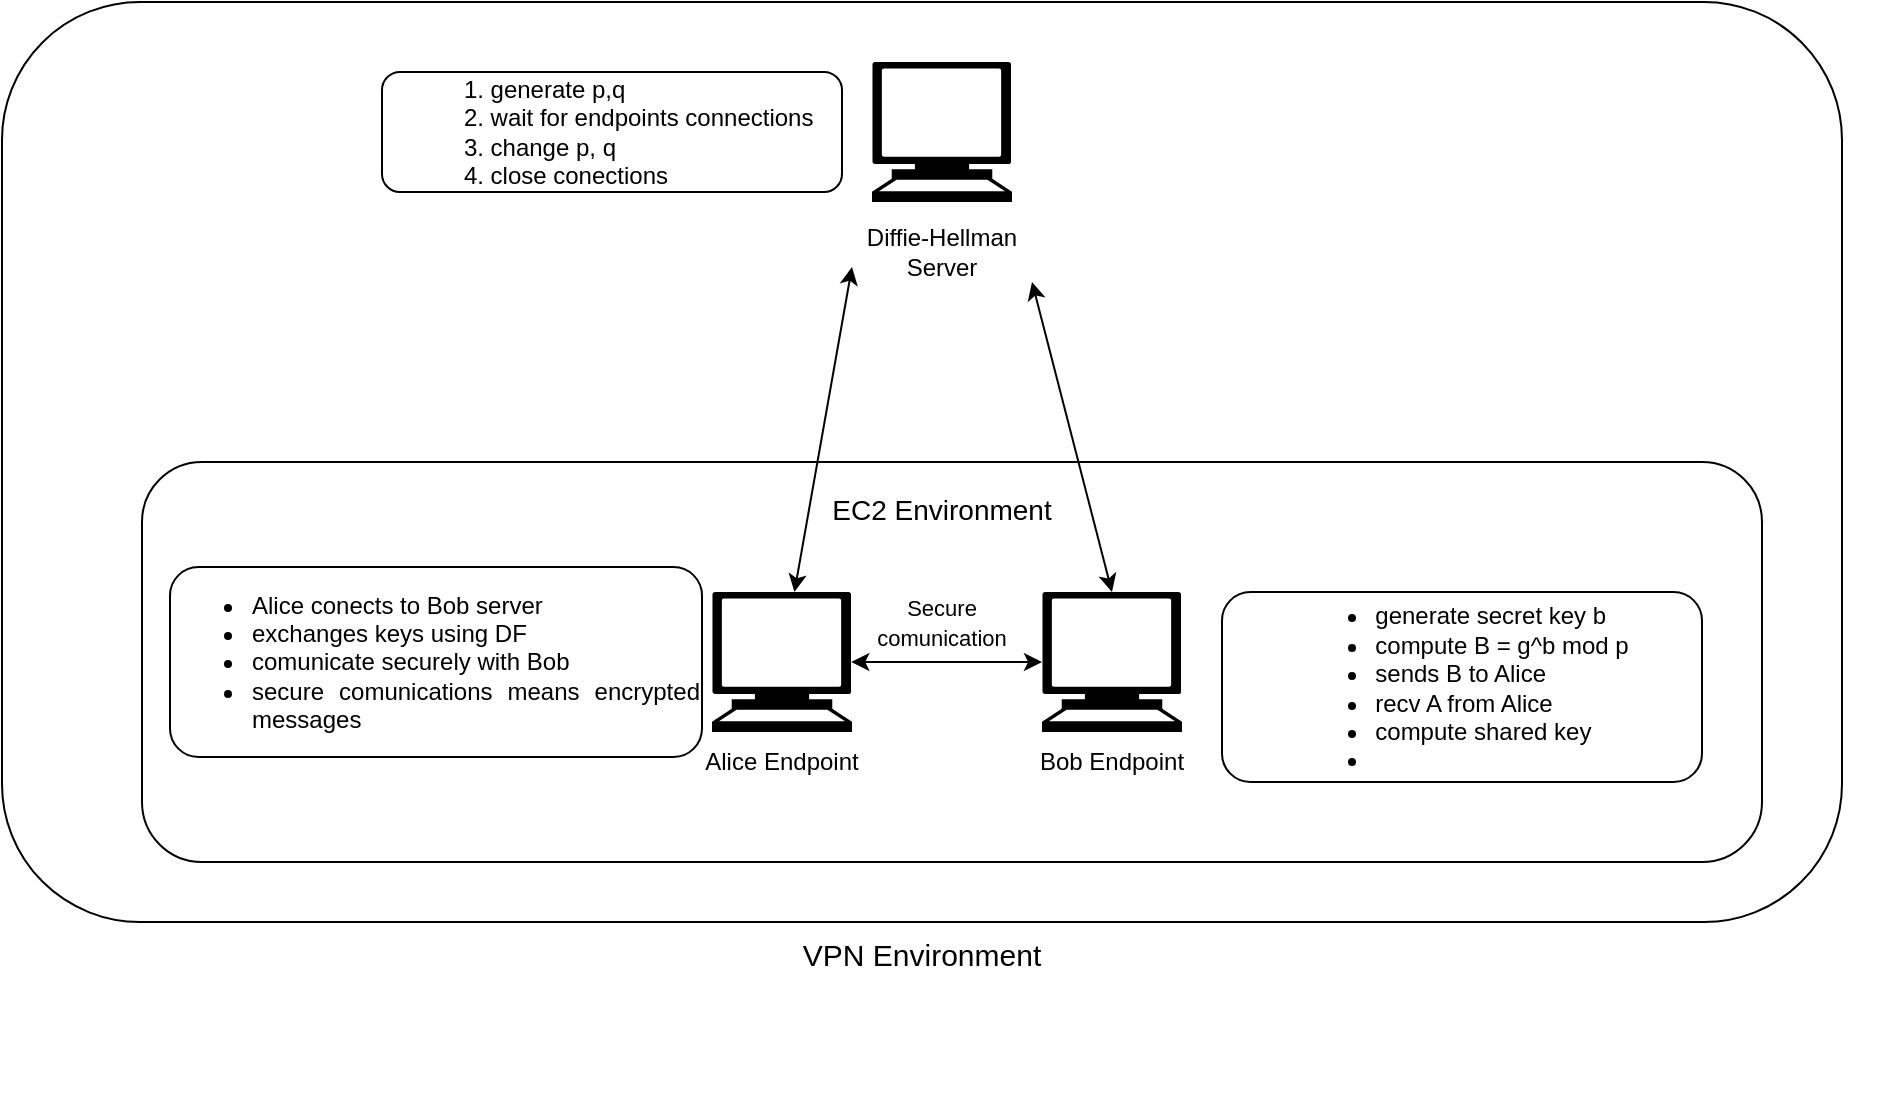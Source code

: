 <mxfile version="24.4.6" type="device">
  <diagram name="Pagină-1" id="LONzBZQj4pi9Eozu-RzO">
    <mxGraphModel dx="1493" dy="809" grid="1" gridSize="10" guides="1" tooltips="1" connect="1" arrows="1" fold="1" page="1" pageScale="1" pageWidth="827" pageHeight="1169" math="0" shadow="0">
      <root>
        <mxCell id="0" />
        <mxCell id="1" parent="0" />
        <mxCell id="dQhIs027J35jETpGOHtC-5" value="s" style="group" vertex="1" connectable="0" parent="1">
          <mxGeometry x="210" y="80" width="940" height="550" as="geometry" />
        </mxCell>
        <mxCell id="dQhIs027J35jETpGOHtC-1" value="" style="rounded=1;whiteSpace=wrap;html=1;" vertex="1" parent="dQhIs027J35jETpGOHtC-5">
          <mxGeometry width="920" height="460" as="geometry" />
        </mxCell>
        <mxCell id="dQhIs027J35jETpGOHtC-2" value="&lt;font style=&quot;font-size: 15px;&quot;&gt;VPN Environment&lt;/font&gt;" style="text;html=1;align=center;verticalAlign=middle;whiteSpace=wrap;rounded=0;" vertex="1" parent="dQhIs027J35jETpGOHtC-5">
          <mxGeometry x="330" y="459.999" width="260" height="31.731" as="geometry" />
        </mxCell>
        <mxCell id="dQhIs027J35jETpGOHtC-6" value="" style="shape=mxgraph.signs.tech.computer;html=1;pointerEvents=1;fillColor=#000000;strokeColor=none;verticalLabelPosition=bottom;verticalAlign=top;align=center;" vertex="1" parent="dQhIs027J35jETpGOHtC-5">
          <mxGeometry x="435" y="30" width="70" height="70" as="geometry" />
        </mxCell>
        <mxCell id="dQhIs027J35jETpGOHtC-7" value="Diffie-Hellman Server" style="text;html=1;align=center;verticalAlign=middle;whiteSpace=wrap;rounded=0;" vertex="1" parent="dQhIs027J35jETpGOHtC-5">
          <mxGeometry x="425" y="110" width="90" height="30" as="geometry" />
        </mxCell>
        <mxCell id="dQhIs027J35jETpGOHtC-8" value="" style="rounded=1;whiteSpace=wrap;html=1;" vertex="1" parent="dQhIs027J35jETpGOHtC-5">
          <mxGeometry x="70" y="230" width="810" height="200" as="geometry" />
        </mxCell>
        <mxCell id="dQhIs027J35jETpGOHtC-9" value="&lt;font style=&quot;font-size: 14px;&quot;&gt;EC2 Environment&lt;/font&gt;" style="text;html=1;align=center;verticalAlign=middle;whiteSpace=wrap;rounded=0;" vertex="1" parent="dQhIs027J35jETpGOHtC-5">
          <mxGeometry x="410" y="238.85" width="120" height="30" as="geometry" />
        </mxCell>
        <mxCell id="dQhIs027J35jETpGOHtC-10" value="" style="shape=mxgraph.signs.tech.computer;html=1;pointerEvents=1;fillColor=#000000;strokeColor=none;verticalLabelPosition=bottom;verticalAlign=top;align=center;" vertex="1" parent="dQhIs027J35jETpGOHtC-5">
          <mxGeometry x="355" y="295" width="70" height="70" as="geometry" />
        </mxCell>
        <mxCell id="dQhIs027J35jETpGOHtC-11" value="" style="shape=mxgraph.signs.tech.computer;html=1;pointerEvents=1;fillColor=#000000;strokeColor=none;verticalLabelPosition=bottom;verticalAlign=top;align=center;" vertex="1" parent="dQhIs027J35jETpGOHtC-5">
          <mxGeometry x="520" y="295" width="70" height="70" as="geometry" />
        </mxCell>
        <mxCell id="dQhIs027J35jETpGOHtC-12" value="Alice Endpoint" style="text;html=1;align=center;verticalAlign=middle;whiteSpace=wrap;rounded=0;" vertex="1" parent="dQhIs027J35jETpGOHtC-5">
          <mxGeometry x="315" y="365" width="150" height="30" as="geometry" />
        </mxCell>
        <mxCell id="dQhIs027J35jETpGOHtC-13" value="Bob Endpoint" style="text;html=1;align=center;verticalAlign=middle;whiteSpace=wrap;rounded=0;" vertex="1" parent="dQhIs027J35jETpGOHtC-5">
          <mxGeometry x="500" y="365" width="110" height="30" as="geometry" />
        </mxCell>
        <mxCell id="dQhIs027J35jETpGOHtC-14" value="" style="endArrow=classic;startArrow=classic;html=1;rounded=0;entryX=0;entryY=0.75;entryDx=0;entryDy=0;" edge="1" parent="dQhIs027J35jETpGOHtC-5" source="dQhIs027J35jETpGOHtC-10" target="dQhIs027J35jETpGOHtC-7">
          <mxGeometry width="50" height="50" relative="1" as="geometry">
            <mxPoint x="310" y="220" as="sourcePoint" />
            <mxPoint x="360" y="170" as="targetPoint" />
          </mxGeometry>
        </mxCell>
        <mxCell id="dQhIs027J35jETpGOHtC-15" value="" style="endArrow=classic;startArrow=classic;html=1;rounded=0;entryX=1;entryY=1;entryDx=0;entryDy=0;exitX=0.5;exitY=0;exitDx=0;exitDy=0;exitPerimeter=0;" edge="1" parent="dQhIs027J35jETpGOHtC-5" source="dQhIs027J35jETpGOHtC-11" target="dQhIs027J35jETpGOHtC-7">
          <mxGeometry width="50" height="50" relative="1" as="geometry">
            <mxPoint x="406" y="305" as="sourcePoint" />
            <mxPoint x="435" y="143" as="targetPoint" />
          </mxGeometry>
        </mxCell>
        <mxCell id="dQhIs027J35jETpGOHtC-16" value="&lt;ol&gt;&lt;li style=&quot;text-align: justify;&quot;&gt;generate p,q&lt;/li&gt;&lt;li style=&quot;text-align: justify;&quot;&gt;wait for endpoints connections&lt;/li&gt;&lt;li style=&quot;text-align: justify;&quot;&gt;change p, q&lt;/li&gt;&lt;li style=&quot;text-align: justify;&quot;&gt;close conections&lt;/li&gt;&lt;/ol&gt;" style="rounded=1;whiteSpace=wrap;html=1;" vertex="1" parent="dQhIs027J35jETpGOHtC-5">
          <mxGeometry x="190" y="35" width="230" height="60" as="geometry" />
        </mxCell>
        <mxCell id="dQhIs027J35jETpGOHtC-18" value="&lt;ul&gt;&lt;li style=&quot;text-align: justify;&quot;&gt;generate secret key b&lt;/li&gt;&lt;li style=&quot;text-align: justify;&quot;&gt;compute B = g^b mod p&lt;/li&gt;&lt;li style=&quot;text-align: justify;&quot;&gt;sends B to Alice&amp;nbsp;&lt;/li&gt;&lt;li style=&quot;text-align: justify;&quot;&gt;recv A from Alice&lt;/li&gt;&lt;li style=&quot;text-align: justify;&quot;&gt;compute shared key&lt;/li&gt;&lt;li style=&quot;text-align: justify;&quot;&gt;&lt;br&gt;&lt;/li&gt;&lt;/ul&gt;" style="rounded=1;whiteSpace=wrap;html=1;" vertex="1" parent="dQhIs027J35jETpGOHtC-5">
          <mxGeometry x="610" y="295" width="240" height="95" as="geometry" />
        </mxCell>
        <mxCell id="dQhIs027J35jETpGOHtC-20" value="&lt;ul&gt;&lt;li style=&quot;text-align: justify;&quot;&gt;Alice conects to Bob server&lt;/li&gt;&lt;li style=&quot;text-align: justify;&quot;&gt;exchanges keys using DF&lt;/li&gt;&lt;li style=&quot;text-align: justify;&quot;&gt;comunicate securely with Bob&amp;nbsp;&lt;/li&gt;&lt;li style=&quot;text-align: justify;&quot;&gt;secure comunications means encrypted messages&lt;/li&gt;&lt;/ul&gt;" style="rounded=1;whiteSpace=wrap;html=1;" vertex="1" parent="dQhIs027J35jETpGOHtC-5">
          <mxGeometry x="84" y="282.5" width="266" height="95" as="geometry" />
        </mxCell>
        <mxCell id="dQhIs027J35jETpGOHtC-21" value="" style="endArrow=classic;startArrow=classic;html=1;rounded=0;exitX=0.995;exitY=0.5;exitDx=0;exitDy=0;exitPerimeter=0;entryX=0;entryY=0.5;entryDx=0;entryDy=0;entryPerimeter=0;" edge="1" parent="dQhIs027J35jETpGOHtC-5" source="dQhIs027J35jETpGOHtC-10" target="dQhIs027J35jETpGOHtC-11">
          <mxGeometry width="50" height="50" relative="1" as="geometry">
            <mxPoint x="310" y="220" as="sourcePoint" />
            <mxPoint x="360" y="170" as="targetPoint" />
          </mxGeometry>
        </mxCell>
        <mxCell id="dQhIs027J35jETpGOHtC-22" value="&lt;font style=&quot;font-size: 11px;&quot;&gt;Secure comunication&lt;/font&gt;" style="text;html=1;align=center;verticalAlign=middle;whiteSpace=wrap;rounded=0;" vertex="1" parent="dQhIs027J35jETpGOHtC-5">
          <mxGeometry x="440" y="295" width="60" height="30" as="geometry" />
        </mxCell>
      </root>
    </mxGraphModel>
  </diagram>
</mxfile>
